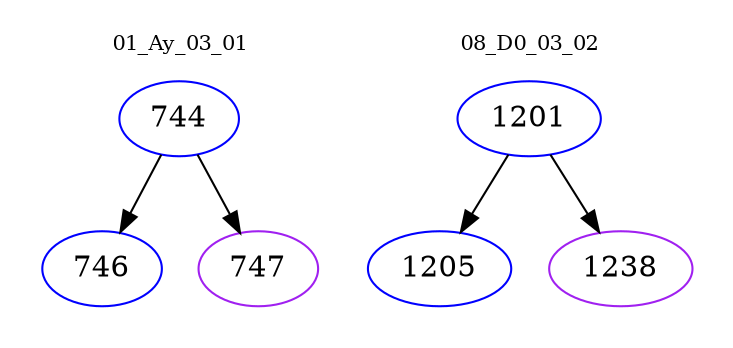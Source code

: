digraph{
subgraph cluster_0 {
color = white
label = "01_Ay_03_01";
fontsize=10;
T0_744 [label="744", color="blue"]
T0_744 -> T0_746 [color="black"]
T0_746 [label="746", color="blue"]
T0_744 -> T0_747 [color="black"]
T0_747 [label="747", color="purple"]
}
subgraph cluster_1 {
color = white
label = "08_D0_03_02";
fontsize=10;
T1_1201 [label="1201", color="blue"]
T1_1201 -> T1_1205 [color="black"]
T1_1205 [label="1205", color="blue"]
T1_1201 -> T1_1238 [color="black"]
T1_1238 [label="1238", color="purple"]
}
}
